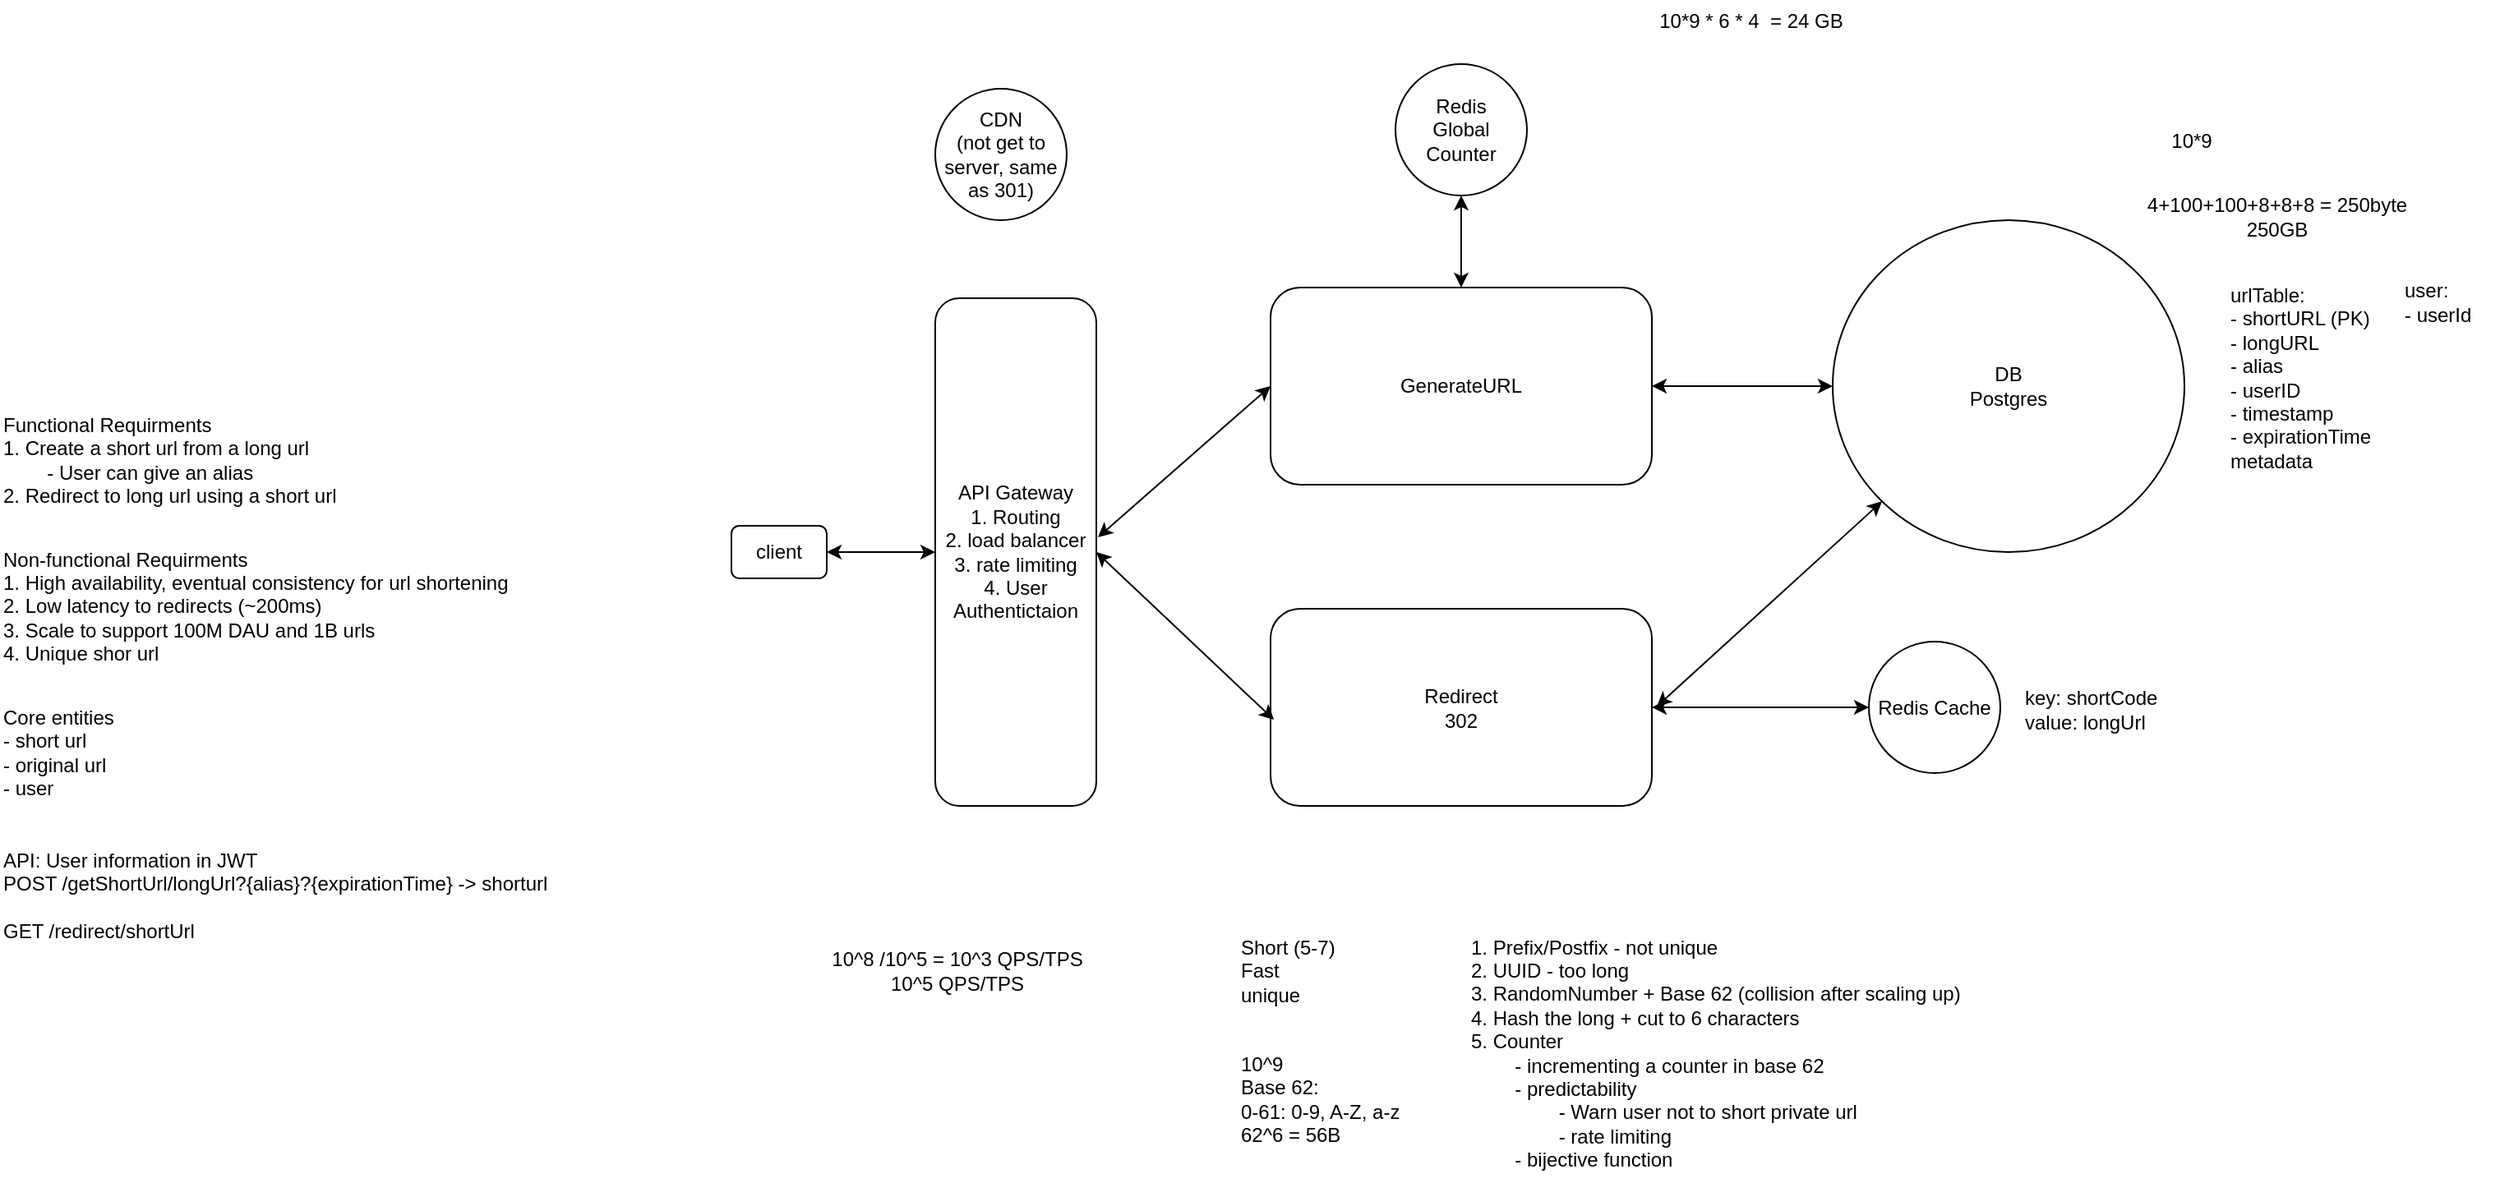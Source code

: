 <mxfile version="26.2.2">
  <diagram name="第 1 页" id="QbSirSsGj48g5PiWV9QA">
    <mxGraphModel dx="1828" dy="1249" grid="0" gridSize="10" guides="1" tooltips="1" connect="1" arrows="1" fold="1" page="0" pageScale="1" pageWidth="827" pageHeight="1169" math="0" shadow="0">
      <root>
        <mxCell id="0" />
        <mxCell id="1" parent="0" />
        <mxCell id="FEAe-kX_XI-hOHjPLdzP-1" value="Functional Requirments&lt;div&gt;1. Create a short url from a long url&lt;/div&gt;&lt;div&gt;&lt;span style=&quot;white-space: pre;&quot;&gt;&#x9;&lt;/span&gt;- User can give an alias&lt;br&gt;&lt;/div&gt;&lt;div&gt;2. Redirect to long url using a short url&lt;/div&gt;" style="text;html=1;align=left;verticalAlign=middle;resizable=0;points=[];autosize=1;strokeColor=none;fillColor=none;" vertex="1" parent="1">
          <mxGeometry x="-214" y="74" width="221" height="70" as="geometry" />
        </mxCell>
        <mxCell id="FEAe-kX_XI-hOHjPLdzP-2" value="Non-functional Requirments&lt;div&gt;1. High availability, eventual consistency for url shortening&lt;/div&gt;&lt;div&gt;2. Low latency to redirects (~200ms)&lt;/div&gt;&lt;div&gt;3. Scale to support 100M DAU and 1B urls&lt;/div&gt;&lt;div&gt;4. Unique shor url&lt;/div&gt;" style="text;html=1;align=left;verticalAlign=middle;resizable=0;points=[];autosize=1;strokeColor=none;fillColor=none;" vertex="1" parent="1">
          <mxGeometry x="-214" y="156" width="325" height="84" as="geometry" />
        </mxCell>
        <mxCell id="FEAe-kX_XI-hOHjPLdzP-3" value="Core entities&lt;div&gt;- short url&lt;/div&gt;&lt;div&gt;- original url&lt;/div&gt;&lt;div&gt;- user&lt;/div&gt;" style="text;html=1;align=left;verticalAlign=middle;resizable=0;points=[];autosize=1;strokeColor=none;fillColor=none;" vertex="1" parent="1">
          <mxGeometry x="-214" y="252" width="85" height="70" as="geometry" />
        </mxCell>
        <mxCell id="FEAe-kX_XI-hOHjPLdzP-4" value="API: User information in JWT&lt;div&gt;POST /getShortUrl/longUrl?{alias}?{expirationTime} -&amp;gt; shorturl&lt;/div&gt;&lt;div&gt;&lt;br&gt;&lt;/div&gt;&lt;div&gt;GET /redirect/shortUrl&lt;/div&gt;" style="text;html=1;align=left;verticalAlign=middle;resizable=0;points=[];autosize=1;strokeColor=none;fillColor=none;" vertex="1" parent="1">
          <mxGeometry x="-214" y="339" width="349" height="70" as="geometry" />
        </mxCell>
        <mxCell id="FEAe-kX_XI-hOHjPLdzP-5" value="client" style="rounded=1;whiteSpace=wrap;html=1;" vertex="1" parent="1">
          <mxGeometry x="231" y="149" width="58" height="32" as="geometry" />
        </mxCell>
        <mxCell id="FEAe-kX_XI-hOHjPLdzP-6" value="API Gateway&lt;div&gt;1. Routing&lt;/div&gt;&lt;div&gt;2. load balancer&lt;/div&gt;&lt;div&gt;3. rate limiting&lt;/div&gt;&lt;div&gt;4. User Authentictaion&lt;/div&gt;" style="rounded=1;whiteSpace=wrap;html=1;" vertex="1" parent="1">
          <mxGeometry x="355" y="10.5" width="98" height="309" as="geometry" />
        </mxCell>
        <mxCell id="FEAe-kX_XI-hOHjPLdzP-8" value="GenerateURL" style="rounded=1;whiteSpace=wrap;html=1;" vertex="1" parent="1">
          <mxGeometry x="559" y="4" width="232" height="120" as="geometry" />
        </mxCell>
        <mxCell id="FEAe-kX_XI-hOHjPLdzP-9" value="Redirect&lt;div&gt;&lt;span style=&quot;background-color: transparent; color: light-dark(rgb(0, 0, 0), rgb(255, 255, 255));&quot;&gt;302&lt;/span&gt;&lt;/div&gt;" style="rounded=1;whiteSpace=wrap;html=1;" vertex="1" parent="1">
          <mxGeometry x="559" y="199.5" width="232" height="120" as="geometry" />
        </mxCell>
        <mxCell id="FEAe-kX_XI-hOHjPLdzP-10" value="" style="endArrow=classic;startArrow=classic;html=1;rounded=0;exitX=1;exitY=0.5;exitDx=0;exitDy=0;entryX=0;entryY=0.5;entryDx=0;entryDy=0;" edge="1" parent="1" source="FEAe-kX_XI-hOHjPLdzP-5" target="FEAe-kX_XI-hOHjPLdzP-6">
          <mxGeometry width="50" height="50" relative="1" as="geometry">
            <mxPoint x="353" y="331" as="sourcePoint" />
            <mxPoint x="403" y="281" as="targetPoint" />
          </mxGeometry>
        </mxCell>
        <mxCell id="FEAe-kX_XI-hOHjPLdzP-11" value="" style="endArrow=classic;startArrow=classic;html=1;rounded=0;entryX=0;entryY=0.5;entryDx=0;entryDy=0;exitX=1.01;exitY=0.471;exitDx=0;exitDy=0;exitPerimeter=0;" edge="1" parent="1" source="FEAe-kX_XI-hOHjPLdzP-6" target="FEAe-kX_XI-hOHjPLdzP-8">
          <mxGeometry width="50" height="50" relative="1" as="geometry">
            <mxPoint x="353" y="331" as="sourcePoint" />
            <mxPoint x="403" y="281" as="targetPoint" />
          </mxGeometry>
        </mxCell>
        <mxCell id="FEAe-kX_XI-hOHjPLdzP-12" value="DB&lt;div&gt;Postgres&lt;/div&gt;" style="ellipse;whiteSpace=wrap;html=1;" vertex="1" parent="1">
          <mxGeometry x="901" y="-37" width="214" height="202" as="geometry" />
        </mxCell>
        <mxCell id="FEAe-kX_XI-hOHjPLdzP-13" value="urlTable:&lt;div&gt;- shortURL (PK)&lt;/div&gt;&lt;div&gt;- longURL&lt;/div&gt;&lt;div&gt;- alias&lt;/div&gt;&lt;div&gt;- userID&lt;/div&gt;&lt;div&gt;- timestamp&lt;/div&gt;&lt;div&gt;- expirationTime&lt;/div&gt;&lt;div&gt;metadata&amp;nbsp;&lt;/div&gt;" style="text;html=1;align=left;verticalAlign=middle;resizable=0;points=[];autosize=1;strokeColor=none;fillColor=none;" vertex="1" parent="1">
          <mxGeometry x="1141" y="-5" width="104" height="127" as="geometry" />
        </mxCell>
        <mxCell id="FEAe-kX_XI-hOHjPLdzP-14" value="" style="endArrow=classic;startArrow=classic;html=1;rounded=0;entryX=0;entryY=0.5;entryDx=0;entryDy=0;exitX=1;exitY=0.5;exitDx=0;exitDy=0;" edge="1" parent="1" source="FEAe-kX_XI-hOHjPLdzP-8" target="FEAe-kX_XI-hOHjPLdzP-12">
          <mxGeometry width="50" height="50" relative="1" as="geometry">
            <mxPoint x="464" y="166" as="sourcePoint" />
            <mxPoint x="569" y="74" as="targetPoint" />
          </mxGeometry>
        </mxCell>
        <mxCell id="FEAe-kX_XI-hOHjPLdzP-15" value="" style="endArrow=classic;startArrow=classic;html=1;rounded=0;entryX=0.009;entryY=0.563;entryDx=0;entryDy=0;exitX=1;exitY=0.5;exitDx=0;exitDy=0;entryPerimeter=0;" edge="1" parent="1" source="FEAe-kX_XI-hOHjPLdzP-6" target="FEAe-kX_XI-hOHjPLdzP-9">
          <mxGeometry width="50" height="50" relative="1" as="geometry">
            <mxPoint x="464" y="166" as="sourcePoint" />
            <mxPoint x="569" y="74" as="targetPoint" />
          </mxGeometry>
        </mxCell>
        <mxCell id="FEAe-kX_XI-hOHjPLdzP-16" value="" style="endArrow=classic;startArrow=classic;html=1;rounded=0;exitX=1;exitY=0.5;exitDx=0;exitDy=0;entryX=0;entryY=0.5;entryDx=0;entryDy=0;" edge="1" parent="1" source="FEAe-kX_XI-hOHjPLdzP-9" target="FEAe-kX_XI-hOHjPLdzP-27">
          <mxGeometry width="50" height="50" relative="1" as="geometry">
            <mxPoint x="801" y="74" as="sourcePoint" />
            <mxPoint x="911" y="74" as="targetPoint" />
          </mxGeometry>
        </mxCell>
        <mxCell id="FEAe-kX_XI-hOHjPLdzP-17" value="user:&lt;div&gt;- userId&lt;/div&gt;" style="text;html=1;align=left;verticalAlign=middle;resizable=0;points=[];autosize=1;strokeColor=none;fillColor=none;" vertex="1" parent="1">
          <mxGeometry x="1247" y="-8" width="59" height="41" as="geometry" />
        </mxCell>
        <mxCell id="FEAe-kX_XI-hOHjPLdzP-18" value="Short (5-7)&lt;div&gt;Fast&lt;/div&gt;&lt;div&gt;unique&lt;/div&gt;" style="text;html=1;align=left;verticalAlign=middle;resizable=0;points=[];autosize=1;strokeColor=none;fillColor=none;" vertex="1" parent="1">
          <mxGeometry x="539" y="392" width="75" height="55" as="geometry" />
        </mxCell>
        <mxCell id="FEAe-kX_XI-hOHjPLdzP-19" value="1. Prefix/Postfix - not unique&lt;div&gt;2. UUID - too long&lt;/div&gt;&lt;div&gt;3. RandomNumber + Base 62 (collision after scaling up)&lt;/div&gt;&lt;div&gt;4. Hash the long + cut to 6 characters&lt;/div&gt;&lt;div&gt;5. Counter&lt;/div&gt;&lt;div&gt;&lt;span style=&quot;white-space: pre;&quot;&gt;&#x9;&lt;/span&gt;- incrementing a counter in base 62&lt;br&gt;&lt;/div&gt;&lt;div&gt;&lt;span style=&quot;white-space: pre;&quot;&gt;&#x9;&lt;/span&gt;- predictability&lt;br&gt;&lt;/div&gt;&lt;div&gt;&lt;span style=&quot;white-space: pre;&quot;&gt;&#x9;&lt;/span&gt;&lt;span style=&quot;white-space: pre;&quot;&gt;&#x9;&lt;/span&gt;- Warn user not to short private url&lt;br&gt;&lt;/div&gt;&lt;div&gt;&lt;span style=&quot;white-space: pre;&quot;&gt;&#x9;&lt;/span&gt;&lt;span style=&quot;white-space: pre;&quot;&gt;&#x9;&lt;/span&gt;- rate limiting&lt;br&gt;&lt;/div&gt;&lt;div&gt;&lt;span style=&quot;white-space: pre;&quot;&gt;&#x9;&lt;/span&gt;- bijective function&lt;/div&gt;" style="text;html=1;align=left;verticalAlign=middle;resizable=0;points=[];autosize=1;strokeColor=none;fillColor=none;" vertex="1" parent="1">
          <mxGeometry x="679" y="392" width="316" height="156" as="geometry" />
        </mxCell>
        <mxCell id="FEAe-kX_XI-hOHjPLdzP-21" value="&lt;div&gt;10^9&lt;/div&gt;Base 62:&lt;div&gt;0-61: 0-9, A-Z, a-z&lt;/div&gt;&lt;div&gt;&lt;span style=&quot;background-color: transparent; color: light-dark(rgb(0, 0, 0), rgb(255, 255, 255));&quot;&gt;62^6 = 56B&lt;/span&gt;&lt;/div&gt;" style="text;html=1;align=left;verticalAlign=middle;resizable=0;points=[];autosize=1;strokeColor=none;fillColor=none;" vertex="1" parent="1">
          <mxGeometry x="539" y="463" width="115" height="70" as="geometry" />
        </mxCell>
        <mxCell id="FEAe-kX_XI-hOHjPLdzP-23" value="&lt;div&gt;Redis&lt;/div&gt;Global Counter" style="ellipse;whiteSpace=wrap;html=1;" vertex="1" parent="1">
          <mxGeometry x="635" y="-132" width="80" height="80" as="geometry" />
        </mxCell>
        <mxCell id="FEAe-kX_XI-hOHjPLdzP-27" value="Redis Cache" style="ellipse;whiteSpace=wrap;html=1;" vertex="1" parent="1">
          <mxGeometry x="923" y="219.5" width="80" height="80" as="geometry" />
        </mxCell>
        <mxCell id="FEAe-kX_XI-hOHjPLdzP-28" value="" style="endArrow=classic;startArrow=classic;html=1;rounded=0;" edge="1" parent="1" target="FEAe-kX_XI-hOHjPLdzP-12">
          <mxGeometry width="50" height="50" relative="1" as="geometry">
            <mxPoint x="794" y="259" as="sourcePoint" />
            <mxPoint x="957" y="270" as="targetPoint" />
          </mxGeometry>
        </mxCell>
        <mxCell id="FEAe-kX_XI-hOHjPLdzP-29" value="10*9 * 6 * 4&amp;nbsp; = 24 G&lt;span style=&quot;background-color: transparent; color: light-dark(rgb(0, 0, 0), rgb(255, 255, 255));&quot;&gt;B&lt;/span&gt;" style="text;html=1;align=center;verticalAlign=middle;resizable=0;points=[];autosize=1;strokeColor=none;fillColor=none;" vertex="1" parent="1">
          <mxGeometry x="786" y="-171" width="130" height="26" as="geometry" />
        </mxCell>
        <mxCell id="FEAe-kX_XI-hOHjPLdzP-30" value="key: shortCode&lt;div&gt;value: longUrl&lt;/div&gt;" style="text;html=1;align=left;verticalAlign=middle;resizable=0;points=[];autosize=1;strokeColor=none;fillColor=none;" vertex="1" parent="1">
          <mxGeometry x="1016" y="240" width="99" height="41" as="geometry" />
        </mxCell>
        <mxCell id="FEAe-kX_XI-hOHjPLdzP-31" value="CDN&lt;div&gt;(not get to server, same as 301)&lt;/div&gt;" style="ellipse;whiteSpace=wrap;html=1;" vertex="1" parent="1">
          <mxGeometry x="355" y="-117" width="80" height="80" as="geometry" />
        </mxCell>
        <mxCell id="FEAe-kX_XI-hOHjPLdzP-32" value="10^8 /10^5 = 10^3 QPS/TPS&lt;div&gt;10^5 QPS/TPS&lt;/div&gt;" style="text;html=1;align=center;verticalAlign=middle;resizable=0;points=[];autosize=1;strokeColor=none;fillColor=none;" vertex="1" parent="1">
          <mxGeometry x="282" y="399" width="171" height="41" as="geometry" />
        </mxCell>
        <mxCell id="FEAe-kX_XI-hOHjPLdzP-33" value="" style="endArrow=classic;startArrow=classic;html=1;rounded=0;entryX=0.5;entryY=1;entryDx=0;entryDy=0;exitX=0.5;exitY=0;exitDx=0;exitDy=0;" edge="1" parent="1" source="FEAe-kX_XI-hOHjPLdzP-8" target="FEAe-kX_XI-hOHjPLdzP-23">
          <mxGeometry width="50" height="50" relative="1" as="geometry">
            <mxPoint x="632" y="-32" as="sourcePoint" />
            <mxPoint x="742" y="-32" as="targetPoint" />
          </mxGeometry>
        </mxCell>
        <mxCell id="FEAe-kX_XI-hOHjPLdzP-34" value="10*9" style="text;html=1;align=center;verticalAlign=middle;resizable=0;points=[];autosize=1;strokeColor=none;fillColor=none;" vertex="1" parent="1">
          <mxGeometry x="1097" y="-98" width="43" height="26" as="geometry" />
        </mxCell>
        <mxCell id="FEAe-kX_XI-hOHjPLdzP-35" value="4+100+100+8+8+8 = 250byte&lt;div&gt;250GB&lt;/div&gt;" style="text;html=1;align=center;verticalAlign=middle;resizable=0;points=[];autosize=1;strokeColor=none;fillColor=none;" vertex="1" parent="1">
          <mxGeometry x="1083" y="-60" width="176" height="41" as="geometry" />
        </mxCell>
      </root>
    </mxGraphModel>
  </diagram>
</mxfile>
